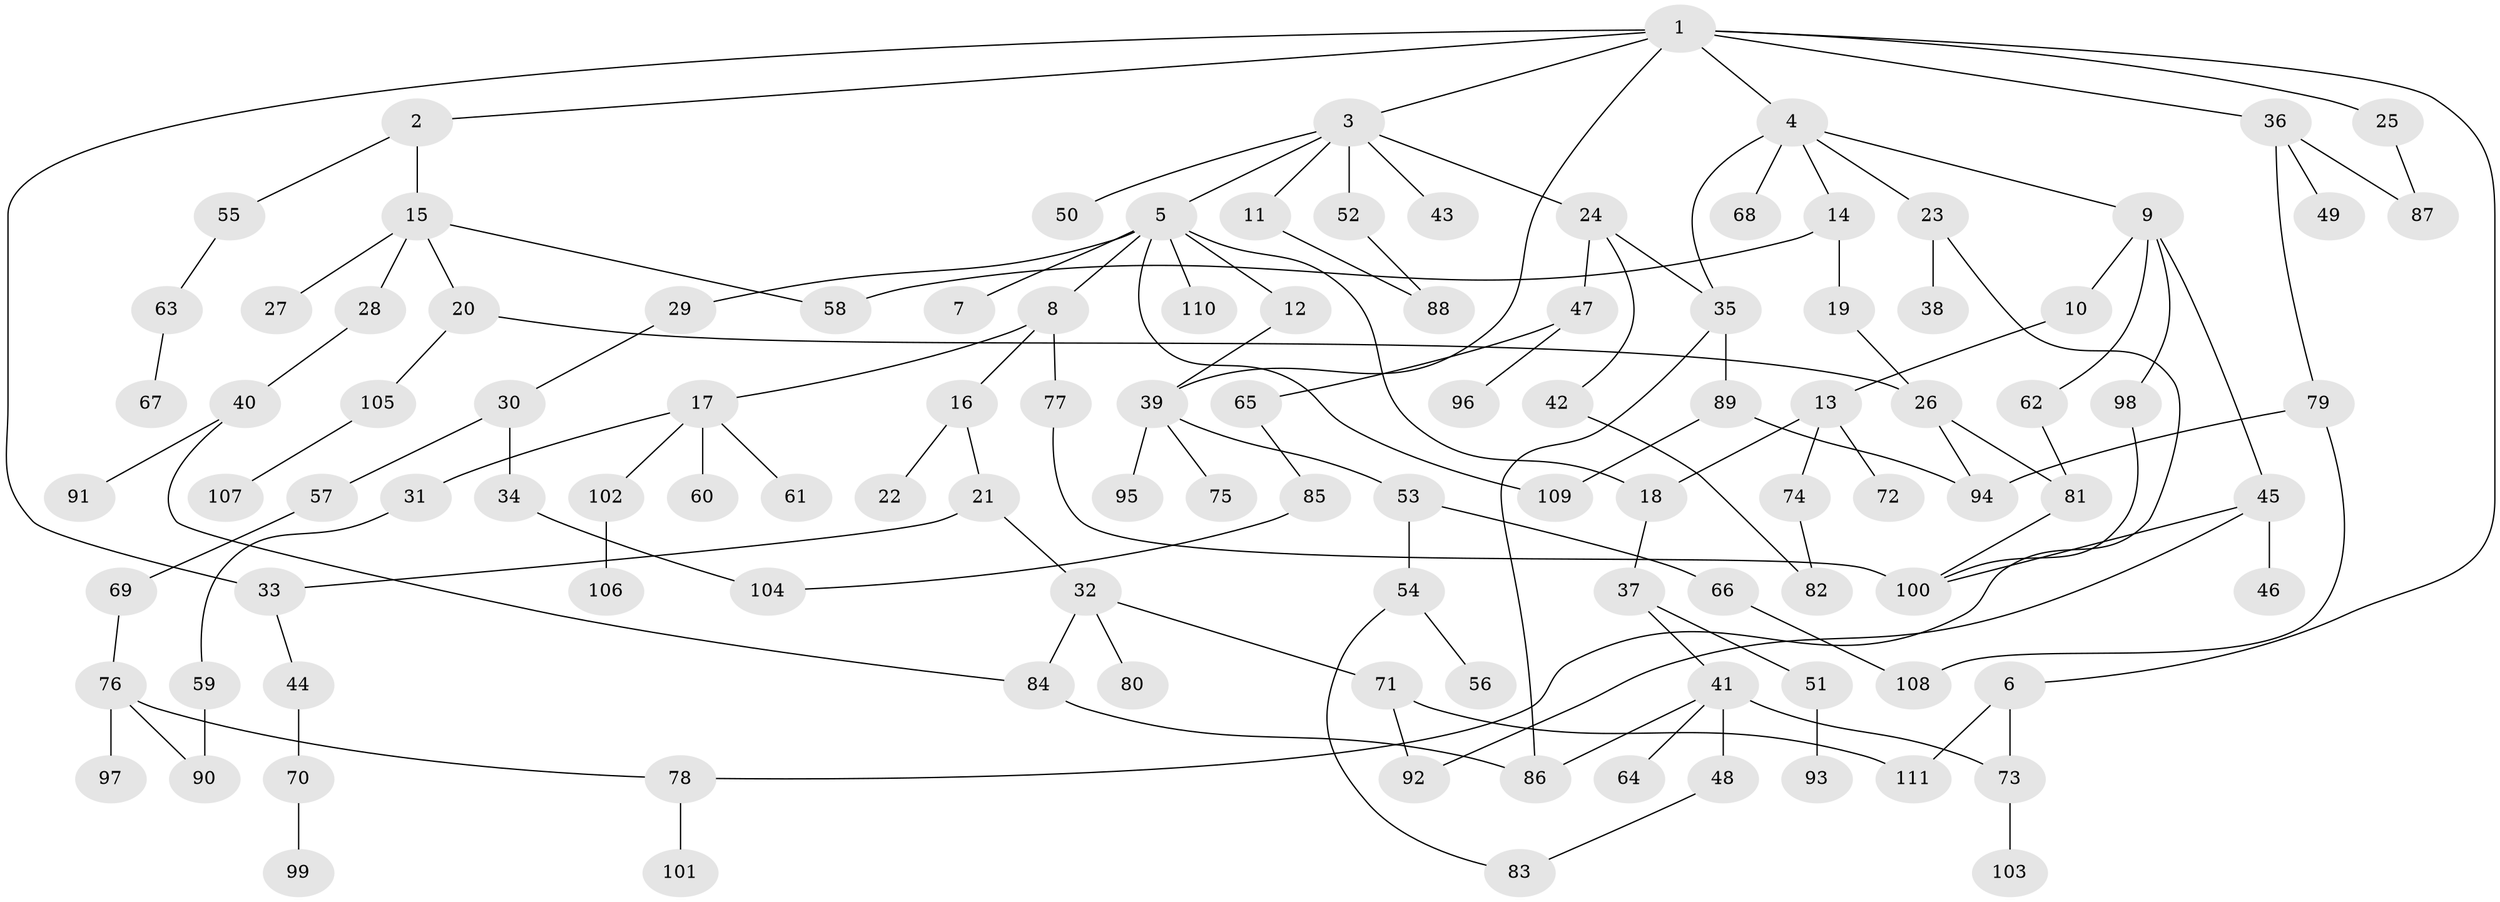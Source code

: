 // Generated by graph-tools (version 1.1) at 2025/25/03/09/25 03:25:33]
// undirected, 111 vertices, 137 edges
graph export_dot {
graph [start="1"]
  node [color=gray90,style=filled];
  1;
  2;
  3;
  4;
  5;
  6;
  7;
  8;
  9;
  10;
  11;
  12;
  13;
  14;
  15;
  16;
  17;
  18;
  19;
  20;
  21;
  22;
  23;
  24;
  25;
  26;
  27;
  28;
  29;
  30;
  31;
  32;
  33;
  34;
  35;
  36;
  37;
  38;
  39;
  40;
  41;
  42;
  43;
  44;
  45;
  46;
  47;
  48;
  49;
  50;
  51;
  52;
  53;
  54;
  55;
  56;
  57;
  58;
  59;
  60;
  61;
  62;
  63;
  64;
  65;
  66;
  67;
  68;
  69;
  70;
  71;
  72;
  73;
  74;
  75;
  76;
  77;
  78;
  79;
  80;
  81;
  82;
  83;
  84;
  85;
  86;
  87;
  88;
  89;
  90;
  91;
  92;
  93;
  94;
  95;
  96;
  97;
  98;
  99;
  100;
  101;
  102;
  103;
  104;
  105;
  106;
  107;
  108;
  109;
  110;
  111;
  1 -- 2;
  1 -- 3;
  1 -- 4;
  1 -- 6;
  1 -- 25;
  1 -- 36;
  1 -- 39;
  1 -- 33;
  2 -- 15;
  2 -- 55;
  3 -- 5;
  3 -- 11;
  3 -- 24;
  3 -- 43;
  3 -- 50;
  3 -- 52;
  4 -- 9;
  4 -- 14;
  4 -- 23;
  4 -- 35;
  4 -- 68;
  5 -- 7;
  5 -- 8;
  5 -- 12;
  5 -- 18;
  5 -- 29;
  5 -- 110;
  5 -- 109;
  6 -- 73;
  6 -- 111;
  8 -- 16;
  8 -- 17;
  8 -- 77;
  9 -- 10;
  9 -- 45;
  9 -- 62;
  9 -- 98;
  10 -- 13;
  11 -- 88;
  12 -- 39;
  13 -- 72;
  13 -- 74;
  13 -- 18;
  14 -- 19;
  14 -- 58;
  15 -- 20;
  15 -- 27;
  15 -- 28;
  15 -- 58;
  16 -- 21;
  16 -- 22;
  17 -- 31;
  17 -- 60;
  17 -- 61;
  17 -- 102;
  18 -- 37;
  19 -- 26;
  20 -- 26;
  20 -- 105;
  21 -- 32;
  21 -- 33;
  23 -- 38;
  23 -- 78;
  24 -- 42;
  24 -- 47;
  24 -- 35;
  25 -- 87;
  26 -- 81;
  26 -- 94;
  28 -- 40;
  29 -- 30;
  30 -- 34;
  30 -- 57;
  31 -- 59;
  32 -- 71;
  32 -- 80;
  32 -- 84;
  33 -- 44;
  34 -- 104;
  35 -- 89;
  35 -- 86;
  36 -- 49;
  36 -- 79;
  36 -- 87;
  37 -- 41;
  37 -- 51;
  39 -- 53;
  39 -- 75;
  39 -- 95;
  40 -- 91;
  40 -- 84;
  41 -- 48;
  41 -- 64;
  41 -- 73;
  41 -- 86;
  42 -- 82;
  44 -- 70;
  45 -- 46;
  45 -- 92;
  45 -- 100;
  47 -- 65;
  47 -- 96;
  48 -- 83;
  51 -- 93;
  52 -- 88;
  53 -- 54;
  53 -- 66;
  54 -- 56;
  54 -- 83;
  55 -- 63;
  57 -- 69;
  59 -- 90;
  62 -- 81;
  63 -- 67;
  65 -- 85;
  66 -- 108;
  69 -- 76;
  70 -- 99;
  71 -- 92;
  71 -- 111;
  73 -- 103;
  74 -- 82;
  76 -- 78;
  76 -- 97;
  76 -- 90;
  77 -- 100;
  78 -- 101;
  79 -- 108;
  79 -- 94;
  81 -- 100;
  84 -- 86;
  85 -- 104;
  89 -- 94;
  89 -- 109;
  98 -- 100;
  102 -- 106;
  105 -- 107;
}
